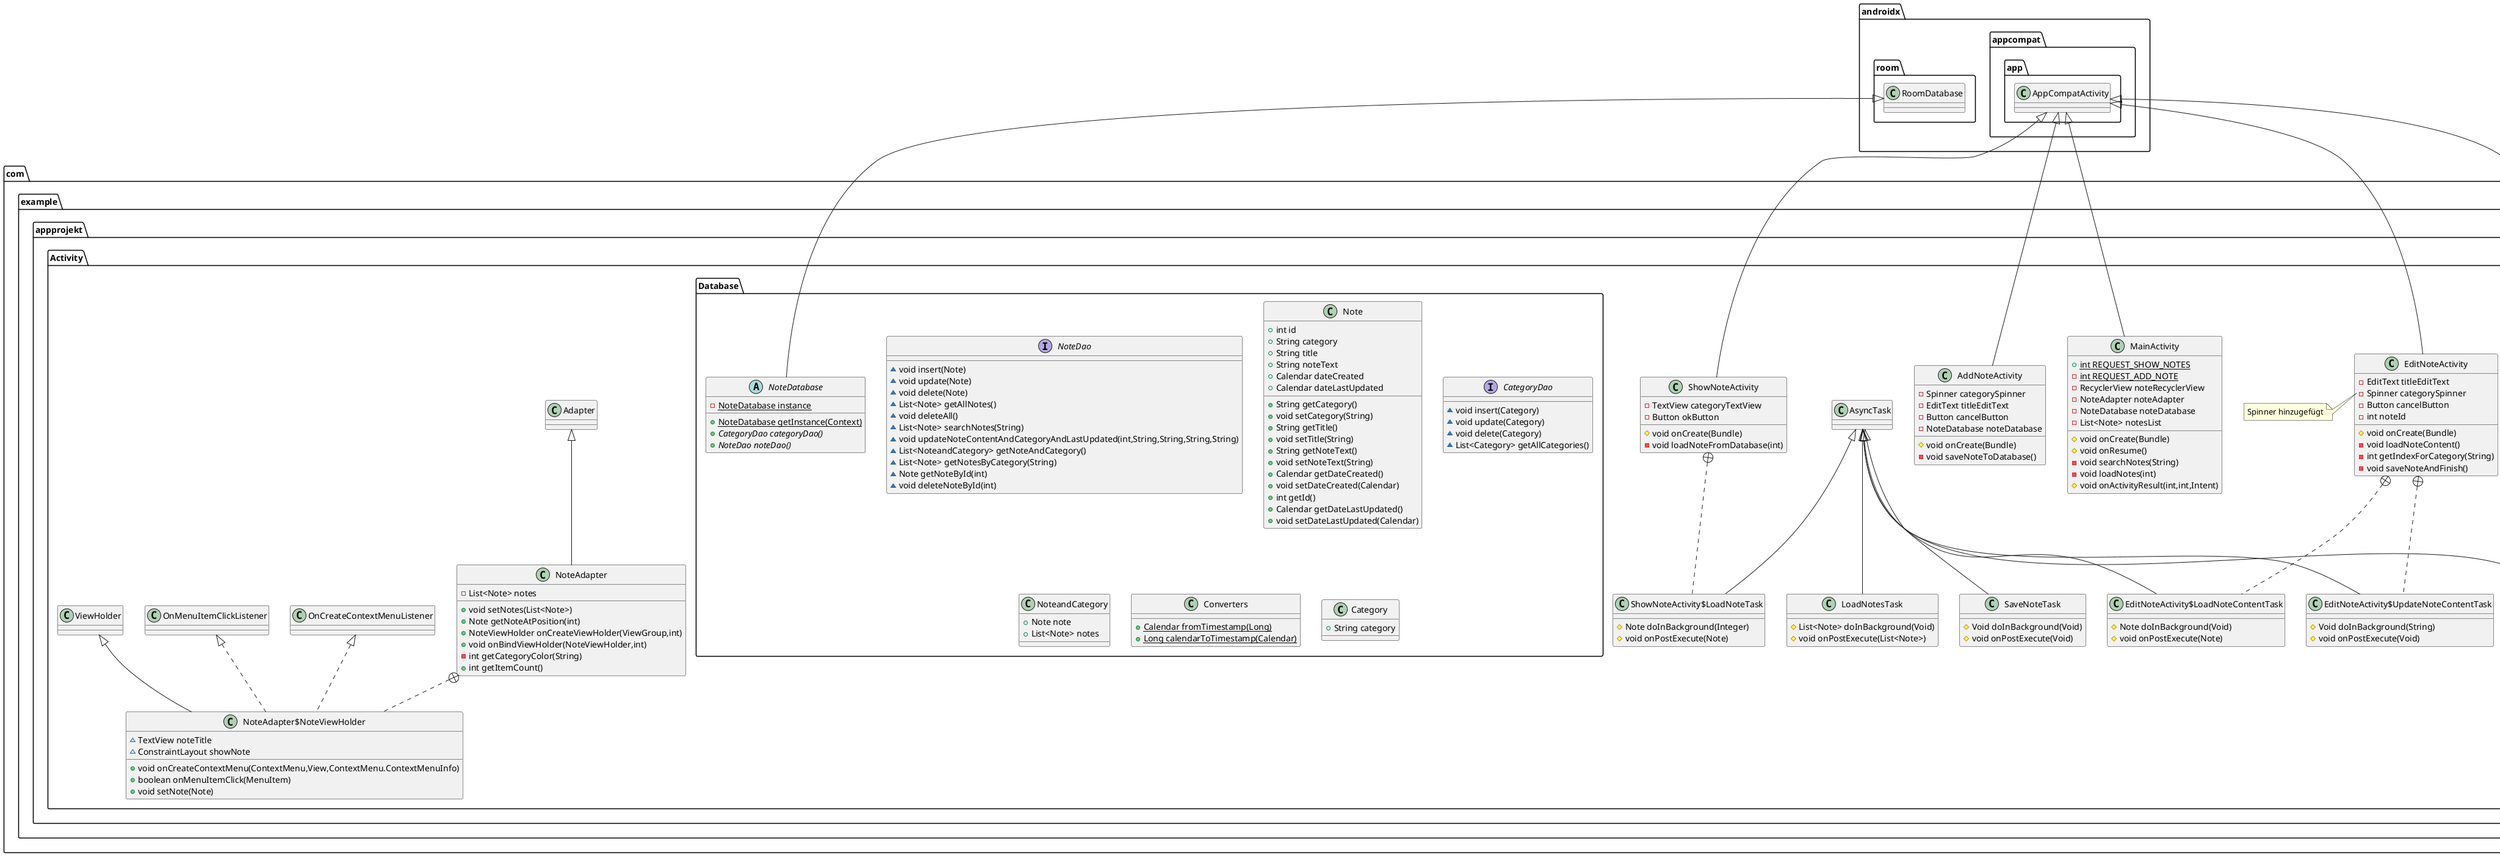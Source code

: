 @startuml
abstract class com.example.appprojekt.Activity.Database.NoteDatabase {
- {static} NoteDatabase instance
+ {static} NoteDatabase getInstance(Context)
+ {abstract}CategoryDao categoryDao()
+ {abstract}NoteDao noteDao()
}


class com.example.appprojekt.Activity.ShowNoteActivity {
- TextView categoryTextView
- Button okButton
# void onCreate(Bundle)
- void loadNoteFromDatabase(int)
}


class com.example.appprojekt.Activity.ShowNoteActivity$LoadNoteTask {
# Note doInBackground(Integer)
# void onPostExecute(Note)
}

class com.example.appprojekt.Activity.NoteAdapter {
- List<Note> notes
+ void setNotes(List<Note>)
+ Note getNoteAtPosition(int)
+ NoteViewHolder onCreateViewHolder(ViewGroup,int)
+ void onBindViewHolder(NoteViewHolder,int)
- int getCategoryColor(String)
+ int getItemCount()
}


class com.example.appprojekt.Activity.NoteAdapter$NoteViewHolder {
~ TextView noteTitle
~ ConstraintLayout showNote
+ void onCreateContextMenu(ContextMenu,View,ContextMenu.ContextMenuInfo)
+ boolean onMenuItemClick(MenuItem)
+ void setNote(Note)
}


class com.example.appprojekt.Activity.MainActivity {
+ {static} int REQUEST_SHOW_NOTES
- {static} int REQUEST_ADD_NOTE
- RecyclerView noteRecyclerView
- NoteAdapter noteAdapter
- NoteDatabase noteDatabase
- List<Note> notesList
# void onCreate(Bundle)
# void onResume()
- void searchNotes(String)
- void loadNotes(int)
# void onActivityResult(int,int,Intent)
}


class com.example.appprojekt.Activity.LoadNotesTask {
# List<Note> doInBackground(Void)
# void onPostExecute(List<Note>)
}

interface com.example.appprojekt.Activity.Database.NoteDao {
~ void insert(Note)
~ void update(Note)
~ void delete(Note)
~ List<Note> getAllNotes()
~ void deleteAll()
~ List<Note> searchNotes(String)
~ void updateNoteContentAndCategoryAndLastUpdated(int,String,String,String,String)
~ List<NoteandCategory> getNoteAndCategory()
~ List<Note> getNotesByCategory(String)
~ Note getNoteById(int)
~ void deleteNoteById(int)
}

class com.example.appprojekt.Activity.Database.Note {
+ int id
+ String category
+ String title
+ String noteText
+ Calendar dateCreated
+ Calendar dateLastUpdated
+ String getCategory()
+ void setCategory(String)
+ String getTitle()
+ void setTitle(String)
+ String getNoteText()
+ void setNoteText(String)
+ Calendar getDateCreated()
+ void setDateCreated(Calendar)
+ int getId()
+ Calendar getDateLastUpdated()
+ void setDateLastUpdated(Calendar)
}


interface com.example.appprojekt.Activity.Database.CategoryDao {
~ void insert(Category)
~ void update(Category)
~ void delete(Category)
~ List<Category> getAllCategories()
}

class com.example.appprojekt.Activity.AddNoteActivity {
- Spinner categorySpinner
- EditText titleEditText
- Button cancelButton
- NoteDatabase noteDatabase
# void onCreate(Bundle)
- void saveNoteToDatabase()
}


class com.example.appprojekt.Activity.SaveNoteTask {
# Void doInBackground(Void)
# void onPostExecute(Void)
}

class com.example.appprojekt.Activity.Database.NoteandCategory {
+ Note note
+ List<Note> notes
}

class com.example.appprojekt.Activity.EditNoteActivity {
- EditText titleEditText
- Spinner categorySpinner
- Button cancelButton
- int noteId
# void onCreate(Bundle)
- void loadNoteContent()
- int getIndexForCategory(String)
- void saveNoteAndFinish()
}
note left of com.example.appprojekt.Activity.EditNoteActivity::categorySpinner
 Spinner hinzugefügt
end note


class com.example.appprojekt.Activity.EditNoteActivity$LoadNoteContentTask {
# Note doInBackground(Void)
# void onPostExecute(Note)
}

class com.example.appprojekt.Activity.EditNoteActivity$UpdateNoteContentTask {
# Void doInBackground(String)
# void onPostExecute(Void)
}

class com.example.appprojekt.Activity.Database.Converters {
+ {static} Calendar fromTimestamp(Long)
+ {static} Long calendarToTimestamp(Calendar)
}

class com.example.appprojekt.Activity.Database.Category {
+ String category
}

class com.example.appprojekt.Activity.DeleteNoteActivity {
- boolean confirmDelete
# void onCreate(Bundle)
- void deleteNote()
}


class com.example.appprojekt.Activity.DeleteNoteActivity$DeleteNoteTask {
# Void doInBackground(Integer)
# void onPostExecute(Void)
}



androidx.room.RoomDatabase <|-- com.example.appprojekt.Activity.Database.NoteDatabase
androidx.appcompat.app.AppCompatActivity <|-- com.example.appprojekt.Activity.ShowNoteActivity
com.example.appprojekt.Activity.ShowNoteActivity +.. com.example.appprojekt.Activity.ShowNoteActivity$LoadNoteTask
com.example.appprojekt.Activity.AsyncTask <|-- com.example.appprojekt.Activity.ShowNoteActivity$LoadNoteTask
com.example.appprojekt.Activity.Adapter <|-- com.example.appprojekt.Activity.NoteAdapter
com.example.appprojekt.Activity.NoteAdapter +.. com.example.appprojekt.Activity.NoteAdapter$NoteViewHolder
com.example.appprojekt.Activity.OnCreateContextMenuListener <|.. com.example.appprojekt.Activity.NoteAdapter$NoteViewHolder
com.example.appprojekt.Activity.OnMenuItemClickListener <|.. com.example.appprojekt.Activity.NoteAdapter$NoteViewHolder
com.example.appprojekt.Activity.ViewHolder <|-- com.example.appprojekt.Activity.NoteAdapter$NoteViewHolder
androidx.appcompat.app.AppCompatActivity <|-- com.example.appprojekt.Activity.MainActivity
com.example.appprojekt.Activity.AsyncTask <|-- com.example.appprojekt.Activity.LoadNotesTask
androidx.appcompat.app.AppCompatActivity <|-- com.example.appprojekt.Activity.AddNoteActivity
com.example.appprojekt.Activity.AsyncTask <|-- com.example.appprojekt.Activity.SaveNoteTask
androidx.appcompat.app.AppCompatActivity <|-- com.example.appprojekt.Activity.EditNoteActivity
com.example.appprojekt.Activity.EditNoteActivity +.. com.example.appprojekt.Activity.EditNoteActivity$LoadNoteContentTask
com.example.appprojekt.Activity.AsyncTask <|-- com.example.appprojekt.Activity.EditNoteActivity$LoadNoteContentTask
com.example.appprojekt.Activity.EditNoteActivity +.. com.example.appprojekt.Activity.EditNoteActivity$UpdateNoteContentTask
com.example.appprojekt.Activity.AsyncTask <|-- com.example.appprojekt.Activity.EditNoteActivity$UpdateNoteContentTask
androidx.appcompat.app.AppCompatActivity <|-- com.example.appprojekt.Activity.DeleteNoteActivity
com.example.appprojekt.Activity.DeleteNoteActivity +.. com.example.appprojekt.Activity.DeleteNoteActivity$DeleteNoteTask
com.example.appprojekt.Activity.AsyncTask <|-- com.example.appprojekt.Activity.DeleteNoteActivity$DeleteNoteTask
@enduml